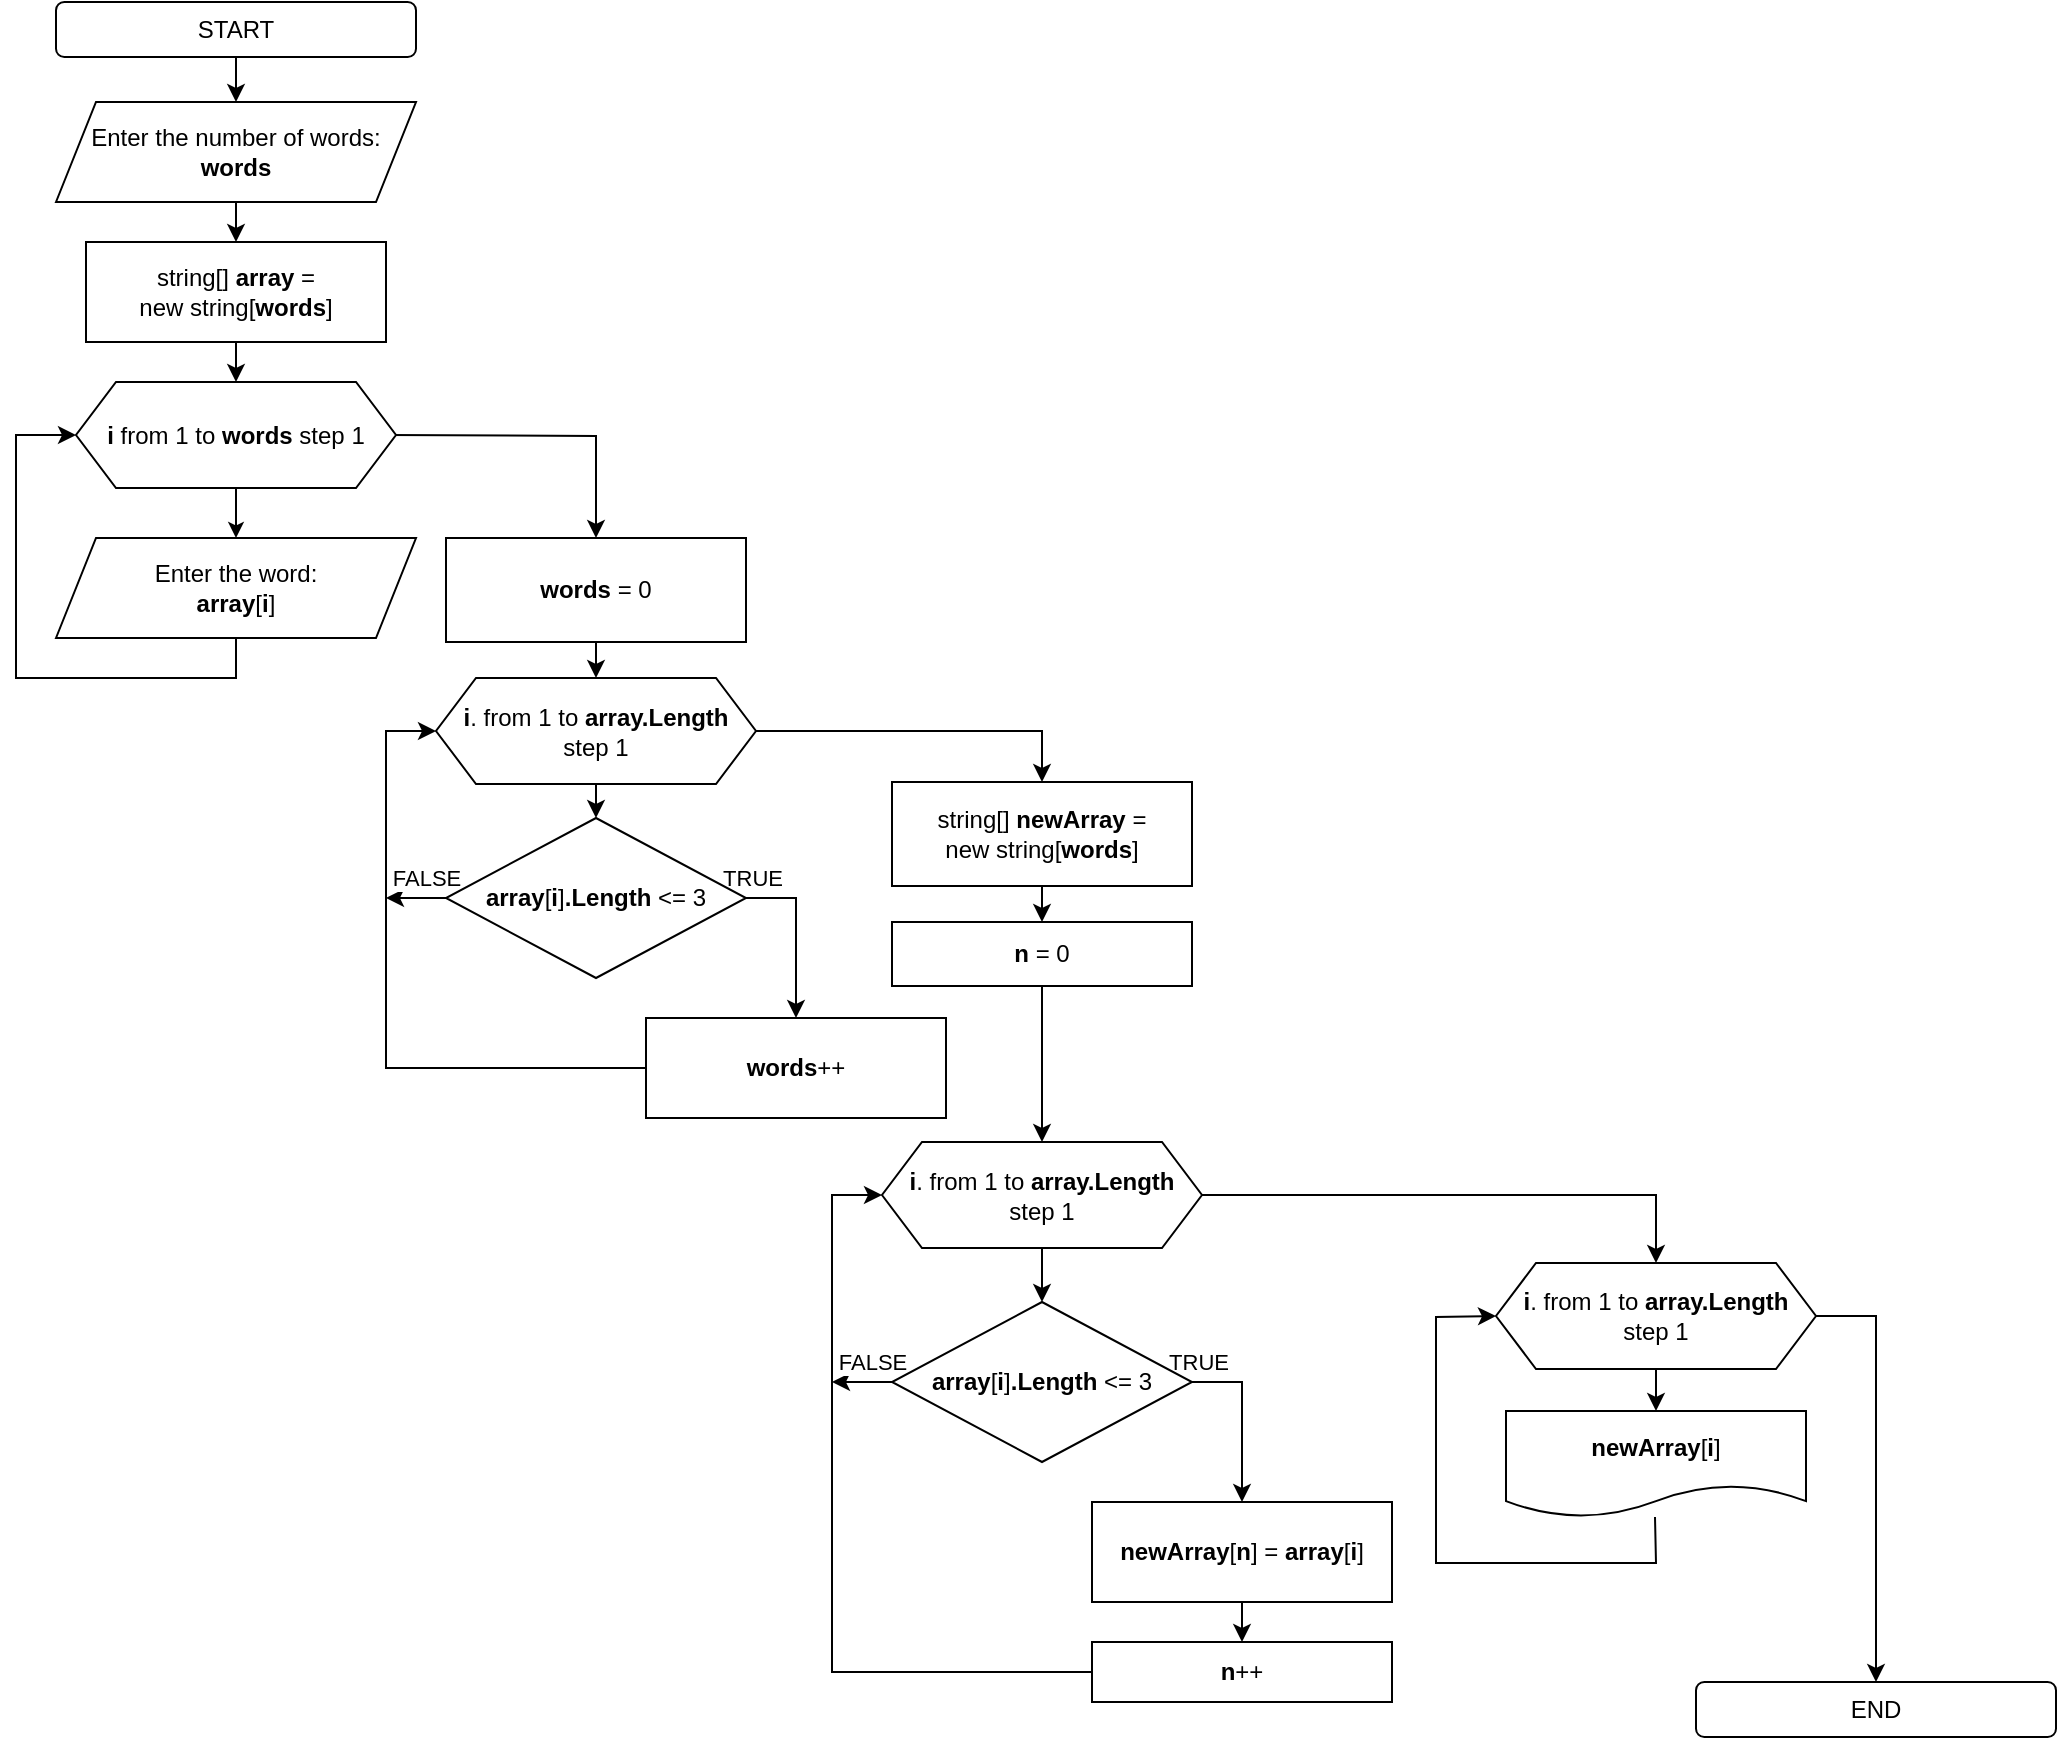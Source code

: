 <mxfile version="21.5.1" type="device">
  <diagram name="Страница 1" id="m2r2xSYh3UZosVZU05Nl">
    <mxGraphModel dx="1304" dy="767" grid="1" gridSize="10" guides="1" tooltips="1" connect="1" arrows="1" fold="1" page="1" pageScale="1" pageWidth="1169" pageHeight="1654" math="0" shadow="0">
      <root>
        <mxCell id="0" />
        <mxCell id="1" parent="0" />
        <mxCell id="iE9h0jZO-5Dl_5yH7rsh-16" style="edgeStyle=orthogonalEdgeStyle;rounded=0;orthogonalLoop=1;jettySize=auto;html=1;exitX=0.5;exitY=1;exitDx=0;exitDy=0;entryX=0.5;entryY=0;entryDx=0;entryDy=0;" edge="1" parent="1" source="iE9h0jZO-5Dl_5yH7rsh-2" target="iE9h0jZO-5Dl_5yH7rsh-4">
          <mxGeometry relative="1" as="geometry" />
        </mxCell>
        <mxCell id="iE9h0jZO-5Dl_5yH7rsh-2" value="START" style="rounded=1;whiteSpace=wrap;html=1;" vertex="1" parent="1">
          <mxGeometry x="30" y="20" width="180" height="27.5" as="geometry" />
        </mxCell>
        <mxCell id="iE9h0jZO-5Dl_5yH7rsh-18" style="edgeStyle=orthogonalEdgeStyle;rounded=0;orthogonalLoop=1;jettySize=auto;html=1;exitX=0.5;exitY=1;exitDx=0;exitDy=0;entryX=0.5;entryY=0;entryDx=0;entryDy=0;" edge="1" parent="1" source="iE9h0jZO-5Dl_5yH7rsh-4" target="iE9h0jZO-5Dl_5yH7rsh-17">
          <mxGeometry relative="1" as="geometry" />
        </mxCell>
        <mxCell id="iE9h0jZO-5Dl_5yH7rsh-4" value="&lt;div&gt;Enter the number of words:&lt;/div&gt;&lt;div&gt;&lt;b&gt;words&lt;/b&gt;&lt;/div&gt;" style="shape=parallelogram;perimeter=parallelogramPerimeter;whiteSpace=wrap;html=1;fixedSize=1;" vertex="1" parent="1">
          <mxGeometry x="30" y="70" width="180" height="50" as="geometry" />
        </mxCell>
        <mxCell id="iE9h0jZO-5Dl_5yH7rsh-26" style="edgeStyle=orthogonalEdgeStyle;rounded=0;orthogonalLoop=1;jettySize=auto;html=1;exitX=0.5;exitY=1;exitDx=0;exitDy=0;entryX=0.5;entryY=0;entryDx=0;entryDy=0;" edge="1" parent="1" source="iE9h0jZO-5Dl_5yH7rsh-17" target="iE9h0jZO-5Dl_5yH7rsh-25">
          <mxGeometry relative="1" as="geometry" />
        </mxCell>
        <mxCell id="iE9h0jZO-5Dl_5yH7rsh-17" value="string[] &lt;b&gt;array&lt;/b&gt; =&lt;br&gt;new string[&lt;b&gt;words&lt;/b&gt;]" style="rounded=0;whiteSpace=wrap;html=1;" vertex="1" parent="1">
          <mxGeometry x="45" y="140" width="150" height="50" as="geometry" />
        </mxCell>
        <mxCell id="iE9h0jZO-5Dl_5yH7rsh-24" style="edgeStyle=orthogonalEdgeStyle;rounded=0;orthogonalLoop=1;jettySize=auto;html=1;exitX=0.5;exitY=1;exitDx=0;exitDy=0;entryX=0.5;entryY=0;entryDx=0;entryDy=0;endArrow=classic;endFill=1;startSize=5;endSize=5;" edge="1" parent="1" source="iE9h0jZO-5Dl_5yH7rsh-25">
          <mxGeometry relative="1" as="geometry">
            <mxPoint x="120" y="288" as="targetPoint" />
          </mxGeometry>
        </mxCell>
        <mxCell id="iE9h0jZO-5Dl_5yH7rsh-48" style="edgeStyle=orthogonalEdgeStyle;rounded=0;orthogonalLoop=1;jettySize=auto;html=1;exitX=1;exitY=0.5;exitDx=0;exitDy=0;entryX=0.5;entryY=0;entryDx=0;entryDy=0;" edge="1" parent="1" target="iE9h0jZO-5Dl_5yH7rsh-31">
          <mxGeometry relative="1" as="geometry">
            <mxPoint x="195" y="236.5" as="sourcePoint" />
          </mxGeometry>
        </mxCell>
        <mxCell id="iE9h0jZO-5Dl_5yH7rsh-25" value="&lt;b&gt;i&lt;/b&gt; from 1 to &lt;b&gt;words&lt;/b&gt; step 1" style="shape=hexagon;perimeter=hexagonPerimeter2;whiteSpace=wrap;html=1;fixedSize=1;" vertex="1" parent="1">
          <mxGeometry x="40" y="210" width="160" height="53" as="geometry" />
        </mxCell>
        <mxCell id="iE9h0jZO-5Dl_5yH7rsh-28" style="edgeStyle=orthogonalEdgeStyle;rounded=0;orthogonalLoop=1;jettySize=auto;html=1;exitX=0.5;exitY=1;exitDx=0;exitDy=0;entryX=0;entryY=0.5;entryDx=0;entryDy=0;" edge="1" parent="1" source="iE9h0jZO-5Dl_5yH7rsh-27" target="iE9h0jZO-5Dl_5yH7rsh-25">
          <mxGeometry relative="1" as="geometry">
            <Array as="points">
              <mxPoint x="120" y="358" />
              <mxPoint x="10" y="358" />
              <mxPoint x="10" y="237" />
            </Array>
          </mxGeometry>
        </mxCell>
        <mxCell id="iE9h0jZO-5Dl_5yH7rsh-27" value="Enter the word:&lt;br&gt;&lt;b&gt;array&lt;/b&gt;[&lt;b&gt;i&lt;/b&gt;]" style="shape=parallelogram;perimeter=parallelogramPerimeter;whiteSpace=wrap;html=1;fixedSize=1;" vertex="1" parent="1">
          <mxGeometry x="30" y="288" width="180" height="50" as="geometry" />
        </mxCell>
        <mxCell id="iE9h0jZO-5Dl_5yH7rsh-43" style="edgeStyle=orthogonalEdgeStyle;rounded=0;orthogonalLoop=1;jettySize=auto;html=1;exitX=0.5;exitY=1;exitDx=0;exitDy=0;entryX=0.5;entryY=0;entryDx=0;entryDy=0;" edge="1" parent="1" source="iE9h0jZO-5Dl_5yH7rsh-31" target="iE9h0jZO-5Dl_5yH7rsh-36">
          <mxGeometry relative="1" as="geometry" />
        </mxCell>
        <mxCell id="iE9h0jZO-5Dl_5yH7rsh-31" value="&lt;b&gt;words&lt;/b&gt; = 0" style="rounded=0;whiteSpace=wrap;html=1;" vertex="1" parent="1">
          <mxGeometry x="225" y="288" width="150" height="52" as="geometry" />
        </mxCell>
        <mxCell id="iE9h0jZO-5Dl_5yH7rsh-41" style="edgeStyle=orthogonalEdgeStyle;rounded=0;orthogonalLoop=1;jettySize=auto;html=1;exitX=0;exitY=0.5;exitDx=0;exitDy=0;entryX=0;entryY=0.5;entryDx=0;entryDy=0;" edge="1" parent="1" source="iE9h0jZO-5Dl_5yH7rsh-34" target="iE9h0jZO-5Dl_5yH7rsh-36">
          <mxGeometry relative="1" as="geometry">
            <Array as="points">
              <mxPoint x="195" y="553" />
              <mxPoint x="195" y="385" />
            </Array>
          </mxGeometry>
        </mxCell>
        <mxCell id="iE9h0jZO-5Dl_5yH7rsh-34" value="&lt;b&gt;words&lt;/b&gt;++" style="rounded=0;whiteSpace=wrap;html=1;" vertex="1" parent="1">
          <mxGeometry x="325" y="528" width="150" height="50" as="geometry" />
        </mxCell>
        <mxCell id="iE9h0jZO-5Dl_5yH7rsh-44" style="edgeStyle=orthogonalEdgeStyle;rounded=0;orthogonalLoop=1;jettySize=auto;html=1;exitX=0.5;exitY=1;exitDx=0;exitDy=0;entryX=0.5;entryY=0;entryDx=0;entryDy=0;" edge="1" parent="1" source="iE9h0jZO-5Dl_5yH7rsh-36" target="iE9h0jZO-5Dl_5yH7rsh-37">
          <mxGeometry relative="1" as="geometry" />
        </mxCell>
        <mxCell id="iE9h0jZO-5Dl_5yH7rsh-49" style="edgeStyle=orthogonalEdgeStyle;rounded=0;orthogonalLoop=1;jettySize=auto;html=1;exitX=1;exitY=0.5;exitDx=0;exitDy=0;entryX=0.5;entryY=0;entryDx=0;entryDy=0;" edge="1" parent="1" source="iE9h0jZO-5Dl_5yH7rsh-36" target="iE9h0jZO-5Dl_5yH7rsh-47">
          <mxGeometry relative="1" as="geometry" />
        </mxCell>
        <mxCell id="iE9h0jZO-5Dl_5yH7rsh-36" value="&lt;b&gt;i&lt;/b&gt;. from 1 to&amp;nbsp;&lt;b&gt;array.Length&lt;/b&gt; step 1" style="shape=hexagon;perimeter=hexagonPerimeter2;whiteSpace=wrap;html=1;fixedSize=1;" vertex="1" parent="1">
          <mxGeometry x="220" y="358" width="160" height="53" as="geometry" />
        </mxCell>
        <mxCell id="iE9h0jZO-5Dl_5yH7rsh-39" style="edgeStyle=orthogonalEdgeStyle;rounded=0;orthogonalLoop=1;jettySize=auto;html=1;exitX=1;exitY=0.5;exitDx=0;exitDy=0;entryX=0.5;entryY=0;entryDx=0;entryDy=0;" edge="1" parent="1" source="iE9h0jZO-5Dl_5yH7rsh-37" target="iE9h0jZO-5Dl_5yH7rsh-34">
          <mxGeometry relative="1" as="geometry" />
        </mxCell>
        <mxCell id="iE9h0jZO-5Dl_5yH7rsh-45" value="TRUE" style="edgeLabel;html=1;align=center;verticalAlign=middle;resizable=0;points=[];" vertex="1" connectable="0" parent="iE9h0jZO-5Dl_5yH7rsh-39">
          <mxGeometry x="-0.468" y="2" relative="1" as="geometry">
            <mxPoint x="-20" y="-8" as="offset" />
          </mxGeometry>
        </mxCell>
        <mxCell id="iE9h0jZO-5Dl_5yH7rsh-42" value="FALSE" style="edgeStyle=orthogonalEdgeStyle;rounded=0;orthogonalLoop=1;jettySize=auto;html=1;exitX=0;exitY=0.5;exitDx=0;exitDy=0;" edge="1" parent="1" source="iE9h0jZO-5Dl_5yH7rsh-37">
          <mxGeometry x="-0.333" y="-10" relative="1" as="geometry">
            <mxPoint x="195" y="468" as="targetPoint" />
            <mxPoint as="offset" />
          </mxGeometry>
        </mxCell>
        <mxCell id="iE9h0jZO-5Dl_5yH7rsh-37" value="&lt;b&gt;array&lt;/b&gt;[&lt;b&gt;i&lt;/b&gt;]&lt;b&gt;.Length&lt;/b&gt; &amp;lt;= 3" style="rhombus;whiteSpace=wrap;html=1;" vertex="1" parent="1">
          <mxGeometry x="225" y="428" width="150" height="80" as="geometry" />
        </mxCell>
        <mxCell id="iE9h0jZO-5Dl_5yH7rsh-51" style="edgeStyle=orthogonalEdgeStyle;rounded=0;orthogonalLoop=1;jettySize=auto;html=1;exitX=0.5;exitY=1;exitDx=0;exitDy=0;entryX=0.5;entryY=0;entryDx=0;entryDy=0;" edge="1" parent="1" source="iE9h0jZO-5Dl_5yH7rsh-47" target="iE9h0jZO-5Dl_5yH7rsh-50">
          <mxGeometry relative="1" as="geometry" />
        </mxCell>
        <mxCell id="iE9h0jZO-5Dl_5yH7rsh-47" value="string[] &lt;b&gt;newArray &lt;/b&gt;=&lt;br&gt;new string[&lt;b&gt;words&lt;/b&gt;]" style="rounded=0;whiteSpace=wrap;html=1;" vertex="1" parent="1">
          <mxGeometry x="448" y="410" width="150" height="52" as="geometry" />
        </mxCell>
        <mxCell id="iE9h0jZO-5Dl_5yH7rsh-60" style="edgeStyle=orthogonalEdgeStyle;rounded=0;orthogonalLoop=1;jettySize=auto;html=1;exitX=0.5;exitY=1;exitDx=0;exitDy=0;entryX=0.5;entryY=0;entryDx=0;entryDy=0;" edge="1" parent="1" source="iE9h0jZO-5Dl_5yH7rsh-50" target="iE9h0jZO-5Dl_5yH7rsh-55">
          <mxGeometry relative="1" as="geometry" />
        </mxCell>
        <mxCell id="iE9h0jZO-5Dl_5yH7rsh-50" value="&lt;b&gt;n&lt;/b&gt; = 0" style="rounded=0;whiteSpace=wrap;html=1;" vertex="1" parent="1">
          <mxGeometry x="448" y="480" width="150" height="32" as="geometry" />
        </mxCell>
        <mxCell id="iE9h0jZO-5Dl_5yH7rsh-62" style="edgeStyle=orthogonalEdgeStyle;rounded=0;orthogonalLoop=1;jettySize=auto;html=1;exitX=0.5;exitY=1;exitDx=0;exitDy=0;entryX=0.5;entryY=0;entryDx=0;entryDy=0;" edge="1" parent="1" source="iE9h0jZO-5Dl_5yH7rsh-53" target="iE9h0jZO-5Dl_5yH7rsh-61">
          <mxGeometry relative="1" as="geometry" />
        </mxCell>
        <mxCell id="iE9h0jZO-5Dl_5yH7rsh-53" value="&lt;b&gt;newArray&lt;/b&gt;[&lt;b&gt;n&lt;/b&gt;]&lt;b&gt; &lt;/b&gt;=&lt;b&gt; array&lt;/b&gt;[&lt;b&gt;i&lt;/b&gt;]" style="rounded=0;whiteSpace=wrap;html=1;" vertex="1" parent="1">
          <mxGeometry x="548" y="770" width="150" height="50" as="geometry" />
        </mxCell>
        <mxCell id="iE9h0jZO-5Dl_5yH7rsh-54" style="edgeStyle=orthogonalEdgeStyle;rounded=0;orthogonalLoop=1;jettySize=auto;html=1;exitX=0.5;exitY=1;exitDx=0;exitDy=0;entryX=0.5;entryY=0;entryDx=0;entryDy=0;" edge="1" parent="1" source="iE9h0jZO-5Dl_5yH7rsh-55" target="iE9h0jZO-5Dl_5yH7rsh-59">
          <mxGeometry relative="1" as="geometry" />
        </mxCell>
        <mxCell id="iE9h0jZO-5Dl_5yH7rsh-69" style="edgeStyle=orthogonalEdgeStyle;rounded=0;orthogonalLoop=1;jettySize=auto;html=1;exitX=1;exitY=0.5;exitDx=0;exitDy=0;entryX=0.5;entryY=0;entryDx=0;entryDy=0;" edge="1" parent="1" source="iE9h0jZO-5Dl_5yH7rsh-55" target="iE9h0jZO-5Dl_5yH7rsh-64">
          <mxGeometry relative="1" as="geometry" />
        </mxCell>
        <mxCell id="iE9h0jZO-5Dl_5yH7rsh-55" value="&lt;b&gt;i&lt;/b&gt;. from 1 to&amp;nbsp;&lt;b&gt;array.Length&lt;/b&gt; step 1" style="shape=hexagon;perimeter=hexagonPerimeter2;whiteSpace=wrap;html=1;fixedSize=1;" vertex="1" parent="1">
          <mxGeometry x="443" y="590" width="160" height="53" as="geometry" />
        </mxCell>
        <mxCell id="iE9h0jZO-5Dl_5yH7rsh-56" style="edgeStyle=orthogonalEdgeStyle;rounded=0;orthogonalLoop=1;jettySize=auto;html=1;exitX=1;exitY=0.5;exitDx=0;exitDy=0;entryX=0.5;entryY=0;entryDx=0;entryDy=0;" edge="1" parent="1" source="iE9h0jZO-5Dl_5yH7rsh-59" target="iE9h0jZO-5Dl_5yH7rsh-53">
          <mxGeometry relative="1" as="geometry" />
        </mxCell>
        <mxCell id="iE9h0jZO-5Dl_5yH7rsh-57" value="TRUE" style="edgeLabel;html=1;align=center;verticalAlign=middle;resizable=0;points=[];" vertex="1" connectable="0" parent="iE9h0jZO-5Dl_5yH7rsh-56">
          <mxGeometry x="-0.468" y="2" relative="1" as="geometry">
            <mxPoint x="-20" y="-8" as="offset" />
          </mxGeometry>
        </mxCell>
        <mxCell id="iE9h0jZO-5Dl_5yH7rsh-58" value="FALSE" style="edgeStyle=orthogonalEdgeStyle;rounded=0;orthogonalLoop=1;jettySize=auto;html=1;exitX=0;exitY=0.5;exitDx=0;exitDy=0;" edge="1" parent="1" source="iE9h0jZO-5Dl_5yH7rsh-59">
          <mxGeometry x="-0.333" y="-10" relative="1" as="geometry">
            <mxPoint x="418" y="710" as="targetPoint" />
            <mxPoint as="offset" />
          </mxGeometry>
        </mxCell>
        <mxCell id="iE9h0jZO-5Dl_5yH7rsh-59" value="&lt;b&gt;array&lt;/b&gt;[&lt;b&gt;i&lt;/b&gt;]&lt;b&gt;.Length&lt;/b&gt; &amp;lt;= 3" style="rhombus;whiteSpace=wrap;html=1;" vertex="1" parent="1">
          <mxGeometry x="448" y="670" width="150" height="80" as="geometry" />
        </mxCell>
        <mxCell id="iE9h0jZO-5Dl_5yH7rsh-63" style="edgeStyle=orthogonalEdgeStyle;rounded=0;orthogonalLoop=1;jettySize=auto;html=1;exitX=0;exitY=0.5;exitDx=0;exitDy=0;entryX=0;entryY=0.5;entryDx=0;entryDy=0;" edge="1" parent="1" source="iE9h0jZO-5Dl_5yH7rsh-61" target="iE9h0jZO-5Dl_5yH7rsh-55">
          <mxGeometry relative="1" as="geometry">
            <Array as="points">
              <mxPoint x="418" y="855" />
              <mxPoint x="418" y="617" />
            </Array>
          </mxGeometry>
        </mxCell>
        <mxCell id="iE9h0jZO-5Dl_5yH7rsh-61" value="&lt;b&gt;n&lt;/b&gt;++" style="rounded=0;whiteSpace=wrap;html=1;" vertex="1" parent="1">
          <mxGeometry x="548" y="840" width="150" height="30" as="geometry" />
        </mxCell>
        <mxCell id="iE9h0jZO-5Dl_5yH7rsh-68" style="edgeStyle=orthogonalEdgeStyle;rounded=0;orthogonalLoop=1;jettySize=auto;html=1;exitX=0.5;exitY=1;exitDx=0;exitDy=0;entryX=0.5;entryY=0;entryDx=0;entryDy=0;" edge="1" parent="1" source="iE9h0jZO-5Dl_5yH7rsh-64" target="iE9h0jZO-5Dl_5yH7rsh-65">
          <mxGeometry relative="1" as="geometry" />
        </mxCell>
        <mxCell id="iE9h0jZO-5Dl_5yH7rsh-71" style="edgeStyle=orthogonalEdgeStyle;rounded=0;orthogonalLoop=1;jettySize=auto;html=1;exitX=1;exitY=0.5;exitDx=0;exitDy=0;entryX=0.5;entryY=0;entryDx=0;entryDy=0;" edge="1" parent="1" source="iE9h0jZO-5Dl_5yH7rsh-64" target="iE9h0jZO-5Dl_5yH7rsh-70">
          <mxGeometry relative="1" as="geometry" />
        </mxCell>
        <mxCell id="iE9h0jZO-5Dl_5yH7rsh-64" value="&lt;b&gt;i&lt;/b&gt;. from 1 to&amp;nbsp;&lt;b&gt;array.Length&lt;/b&gt; step 1" style="shape=hexagon;perimeter=hexagonPerimeter2;whiteSpace=wrap;html=1;fixedSize=1;" vertex="1" parent="1">
          <mxGeometry x="750" y="650.5" width="160" height="53" as="geometry" />
        </mxCell>
        <mxCell id="iE9h0jZO-5Dl_5yH7rsh-65" value="&lt;b style=&quot;border-color: var(--border-color);&quot;&gt;newArray&lt;/b&gt;[&lt;b&gt;i&lt;/b&gt;]" style="shape=document;whiteSpace=wrap;html=1;boundedLbl=1;" vertex="1" parent="1">
          <mxGeometry x="755" y="724.5" width="150" height="53" as="geometry" />
        </mxCell>
        <mxCell id="iE9h0jZO-5Dl_5yH7rsh-67" value="" style="endArrow=classic;html=1;rounded=0;entryX=0;entryY=0.5;entryDx=0;entryDy=0;" edge="1" parent="1" target="iE9h0jZO-5Dl_5yH7rsh-64">
          <mxGeometry width="50" height="50" relative="1" as="geometry">
            <mxPoint x="829.5" y="777.5" as="sourcePoint" />
            <mxPoint x="770" y="820.5" as="targetPoint" />
            <Array as="points">
              <mxPoint x="830" y="800.5" />
              <mxPoint x="720" y="800.5" />
              <mxPoint x="720" y="677.5" />
            </Array>
          </mxGeometry>
        </mxCell>
        <mxCell id="iE9h0jZO-5Dl_5yH7rsh-70" value="END" style="rounded=1;whiteSpace=wrap;html=1;" vertex="1" parent="1">
          <mxGeometry x="850" y="860" width="180" height="27.5" as="geometry" />
        </mxCell>
      </root>
    </mxGraphModel>
  </diagram>
</mxfile>
